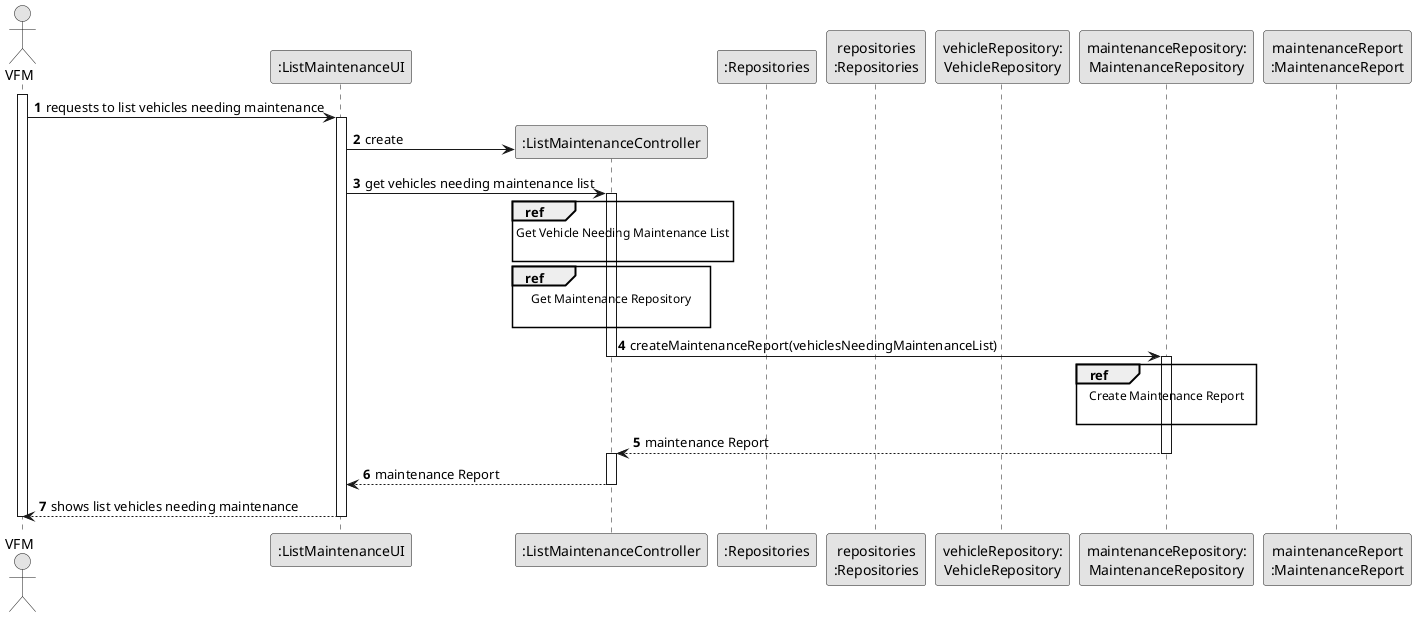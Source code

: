 @startuml
skinparam monochrome true
skinparam packageStyle rectangle
skinparam shadowing false

autonumber

'hide footbox
actor "VFM" as VFM
participant ":ListMaintenanceUI" as UI
participant ":ListMaintenanceController" as CTRL
participant ":Repositories" as RepositorySingleton
participant "repositories\n:Repositories" as PLAT
participant "vehicleRepository:\nVehicleRepository" as VehicleRepository
participant "maintenanceRepository:\nMaintenanceRepository" as MaintenanceRepository
participant "maintenanceReport\n:MaintenanceReport" as MaintenanceReport

activate VFM

    VFM -> UI : requests to list vehicles needing maintenance
    activate UI

        UI -> CTRL** : create

        UI -> CTRL : get vehicles needing maintenance list
        activate CTRL

        ref over CTRL
                                            Get Vehicle Needing Maintenance List

                                                end ref

        ref over CTRL
                                            Get Maintenance Repository

                                                end ref


                CTRL -> MaintenanceRepository : createMaintenanceReport(vehiclesNeedingMaintenanceList)
                deactivate CTRL
                activate MaintenanceRepository

        ref over MaintenanceRepository
                                            Create Maintenance Report

                                                 end ref


                MaintenanceRepository --> CTRL : maintenance Report
                deactivate MaintenanceRepository

            activate CTRL

            CTRL --> UI : maintenance Report
            deactivate CTRL

        UI --> VFM : shows list vehicles needing maintenance
    deactivate UI

deactivate VFM

@enduml
